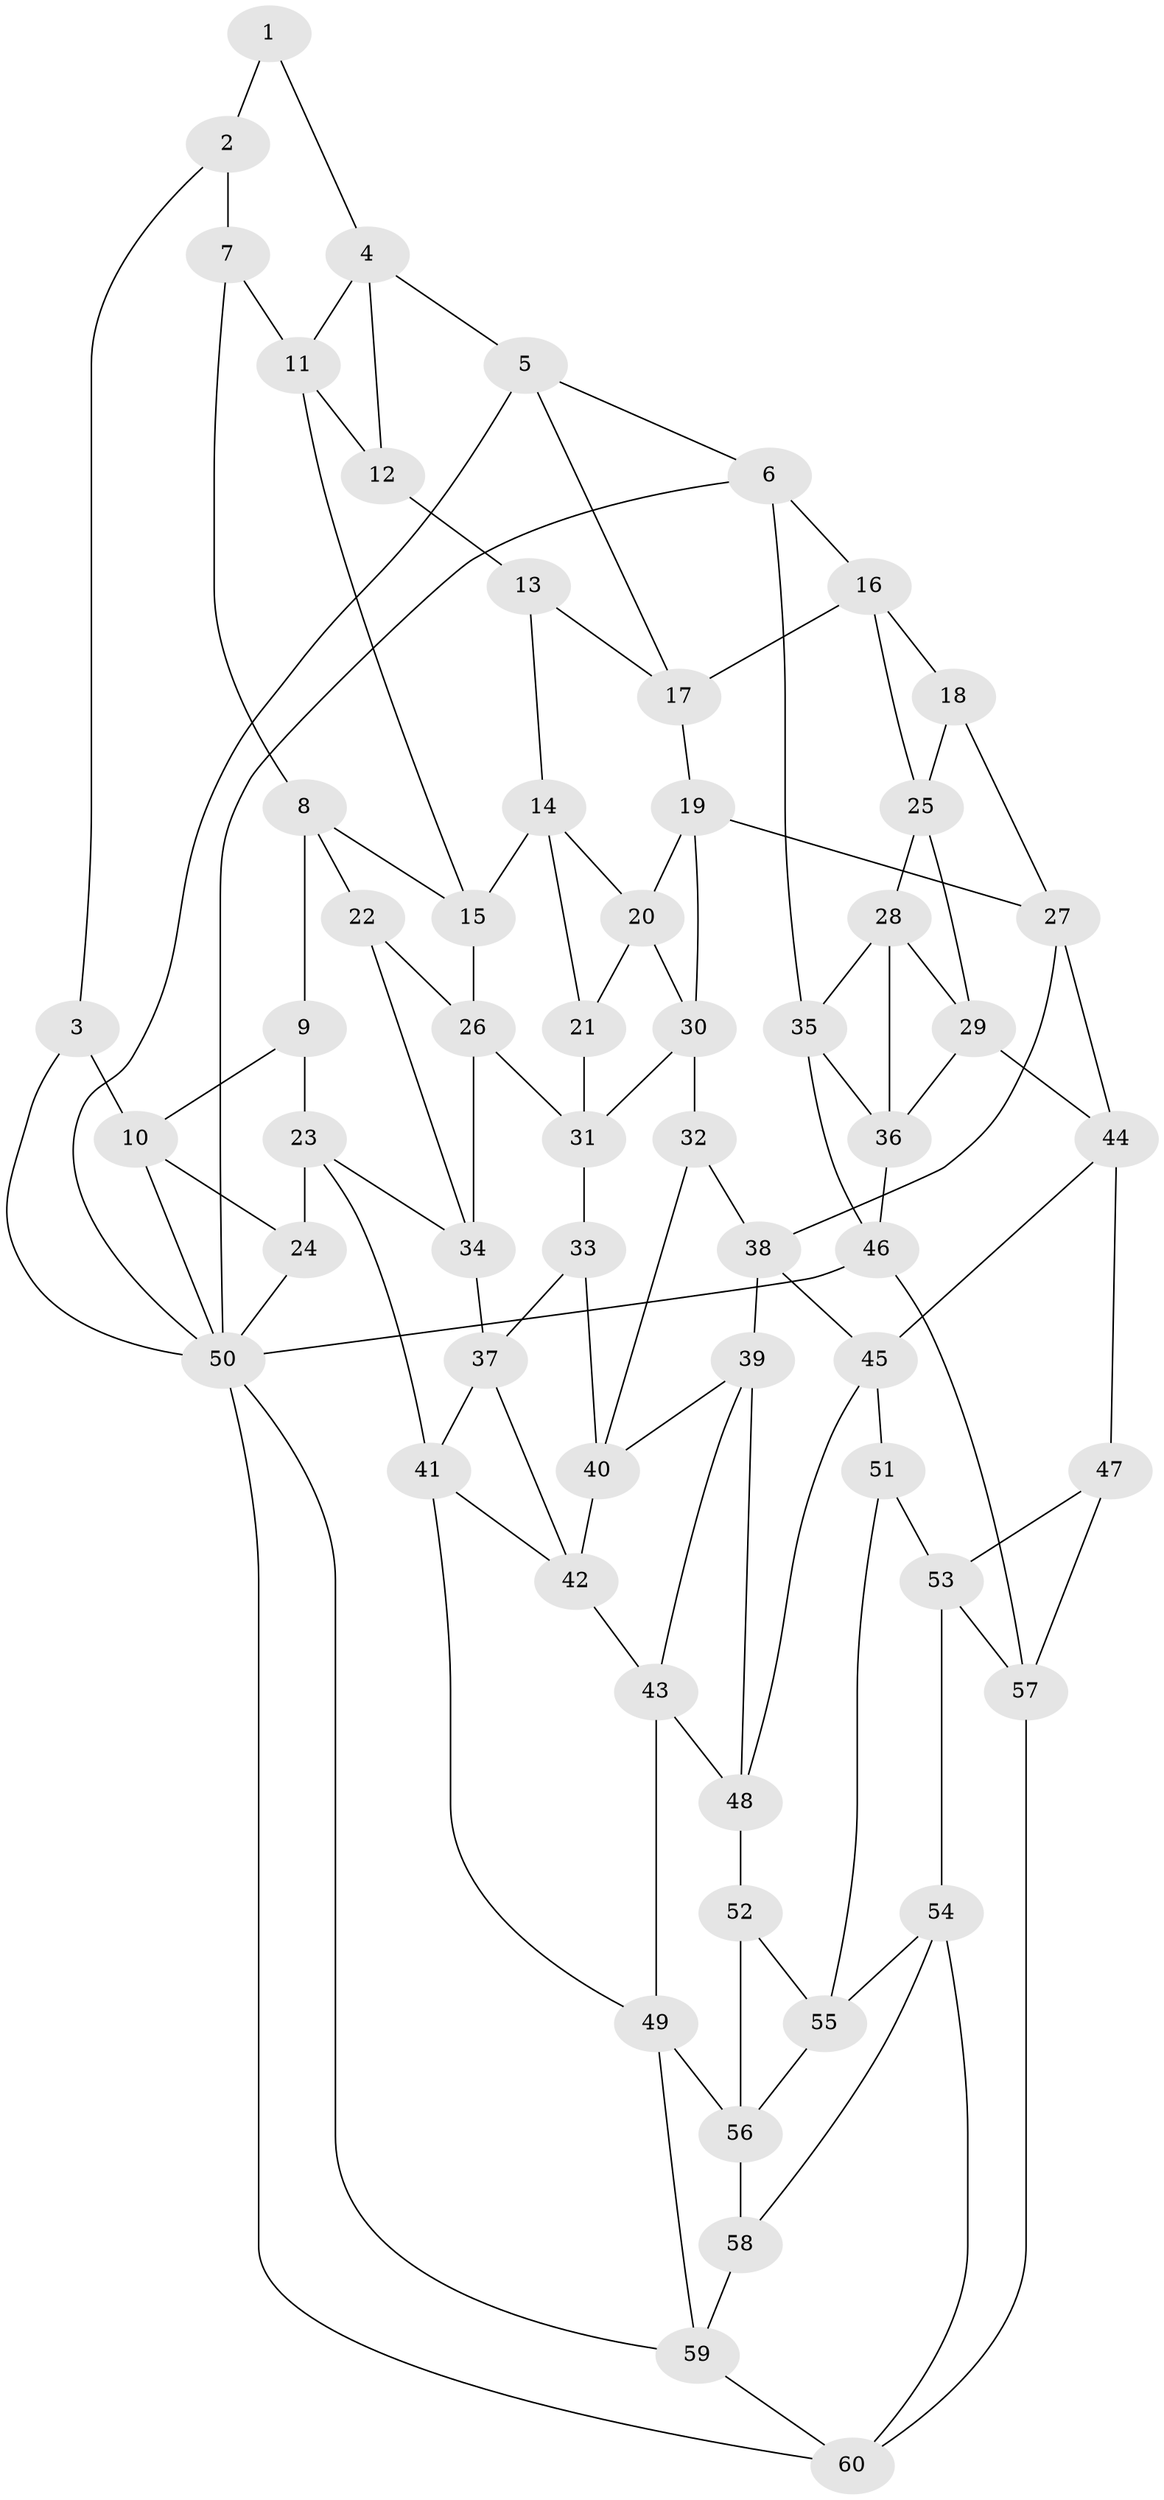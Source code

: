 // original degree distribution, {3: 0.016666666666666666, 4: 0.25833333333333336, 5: 0.48333333333333334, 6: 0.24166666666666667}
// Generated by graph-tools (version 1.1) at 2025/51/03/09/25 03:51:09]
// undirected, 60 vertices, 113 edges
graph export_dot {
graph [start="1"]
  node [color=gray90,style=filled];
  1;
  2;
  3;
  4;
  5;
  6;
  7;
  8;
  9;
  10;
  11;
  12;
  13;
  14;
  15;
  16;
  17;
  18;
  19;
  20;
  21;
  22;
  23;
  24;
  25;
  26;
  27;
  28;
  29;
  30;
  31;
  32;
  33;
  34;
  35;
  36;
  37;
  38;
  39;
  40;
  41;
  42;
  43;
  44;
  45;
  46;
  47;
  48;
  49;
  50;
  51;
  52;
  53;
  54;
  55;
  56;
  57;
  58;
  59;
  60;
  1 -- 2 [weight=1.0];
  1 -- 4 [weight=1.0];
  2 -- 3 [weight=1.0];
  2 -- 7 [weight=2.0];
  3 -- 10 [weight=1.0];
  3 -- 50 [weight=1.0];
  4 -- 5 [weight=1.0];
  4 -- 11 [weight=1.0];
  4 -- 12 [weight=1.0];
  5 -- 6 [weight=1.0];
  5 -- 17 [weight=1.0];
  5 -- 50 [weight=1.0];
  6 -- 16 [weight=1.0];
  6 -- 35 [weight=1.0];
  6 -- 50 [weight=1.0];
  7 -- 8 [weight=1.0];
  7 -- 11 [weight=1.0];
  8 -- 9 [weight=1.0];
  8 -- 15 [weight=1.0];
  8 -- 22 [weight=1.0];
  9 -- 10 [weight=1.0];
  9 -- 23 [weight=1.0];
  10 -- 24 [weight=1.0];
  10 -- 50 [weight=1.0];
  11 -- 12 [weight=1.0];
  11 -- 15 [weight=1.0];
  12 -- 13 [weight=2.0];
  13 -- 14 [weight=1.0];
  13 -- 17 [weight=1.0];
  14 -- 15 [weight=1.0];
  14 -- 20 [weight=1.0];
  14 -- 21 [weight=1.0];
  15 -- 26 [weight=1.0];
  16 -- 17 [weight=1.0];
  16 -- 18 [weight=1.0];
  16 -- 25 [weight=1.0];
  17 -- 19 [weight=1.0];
  18 -- 25 [weight=1.0];
  18 -- 27 [weight=1.0];
  19 -- 20 [weight=1.0];
  19 -- 27 [weight=1.0];
  19 -- 30 [weight=1.0];
  20 -- 21 [weight=1.0];
  20 -- 30 [weight=1.0];
  21 -- 31 [weight=1.0];
  22 -- 26 [weight=1.0];
  22 -- 34 [weight=1.0];
  23 -- 24 [weight=1.0];
  23 -- 34 [weight=1.0];
  23 -- 41 [weight=1.0];
  24 -- 50 [weight=1.0];
  25 -- 28 [weight=1.0];
  25 -- 29 [weight=1.0];
  26 -- 31 [weight=1.0];
  26 -- 34 [weight=1.0];
  27 -- 38 [weight=1.0];
  27 -- 44 [weight=1.0];
  28 -- 29 [weight=1.0];
  28 -- 35 [weight=1.0];
  28 -- 36 [weight=1.0];
  29 -- 36 [weight=1.0];
  29 -- 44 [weight=1.0];
  30 -- 31 [weight=1.0];
  30 -- 32 [weight=1.0];
  31 -- 33 [weight=1.0];
  32 -- 38 [weight=1.0];
  32 -- 40 [weight=1.0];
  33 -- 37 [weight=1.0];
  33 -- 40 [weight=1.0];
  34 -- 37 [weight=1.0];
  35 -- 36 [weight=1.0];
  35 -- 46 [weight=1.0];
  36 -- 46 [weight=1.0];
  37 -- 41 [weight=1.0];
  37 -- 42 [weight=1.0];
  38 -- 39 [weight=1.0];
  38 -- 45 [weight=1.0];
  39 -- 40 [weight=1.0];
  39 -- 43 [weight=1.0];
  39 -- 48 [weight=1.0];
  40 -- 42 [weight=1.0];
  41 -- 42 [weight=1.0];
  41 -- 49 [weight=1.0];
  42 -- 43 [weight=1.0];
  43 -- 48 [weight=1.0];
  43 -- 49 [weight=1.0];
  44 -- 45 [weight=1.0];
  44 -- 47 [weight=1.0];
  45 -- 48 [weight=1.0];
  45 -- 51 [weight=1.0];
  46 -- 50 [weight=1.0];
  46 -- 57 [weight=1.0];
  47 -- 53 [weight=1.0];
  47 -- 57 [weight=1.0];
  48 -- 52 [weight=1.0];
  49 -- 56 [weight=1.0];
  49 -- 59 [weight=1.0];
  50 -- 59 [weight=1.0];
  50 -- 60 [weight=1.0];
  51 -- 53 [weight=1.0];
  51 -- 55 [weight=1.0];
  52 -- 55 [weight=1.0];
  52 -- 56 [weight=1.0];
  53 -- 54 [weight=1.0];
  53 -- 57 [weight=1.0];
  54 -- 55 [weight=1.0];
  54 -- 58 [weight=1.0];
  54 -- 60 [weight=1.0];
  55 -- 56 [weight=1.0];
  56 -- 58 [weight=1.0];
  57 -- 60 [weight=1.0];
  58 -- 59 [weight=1.0];
  59 -- 60 [weight=1.0];
}
